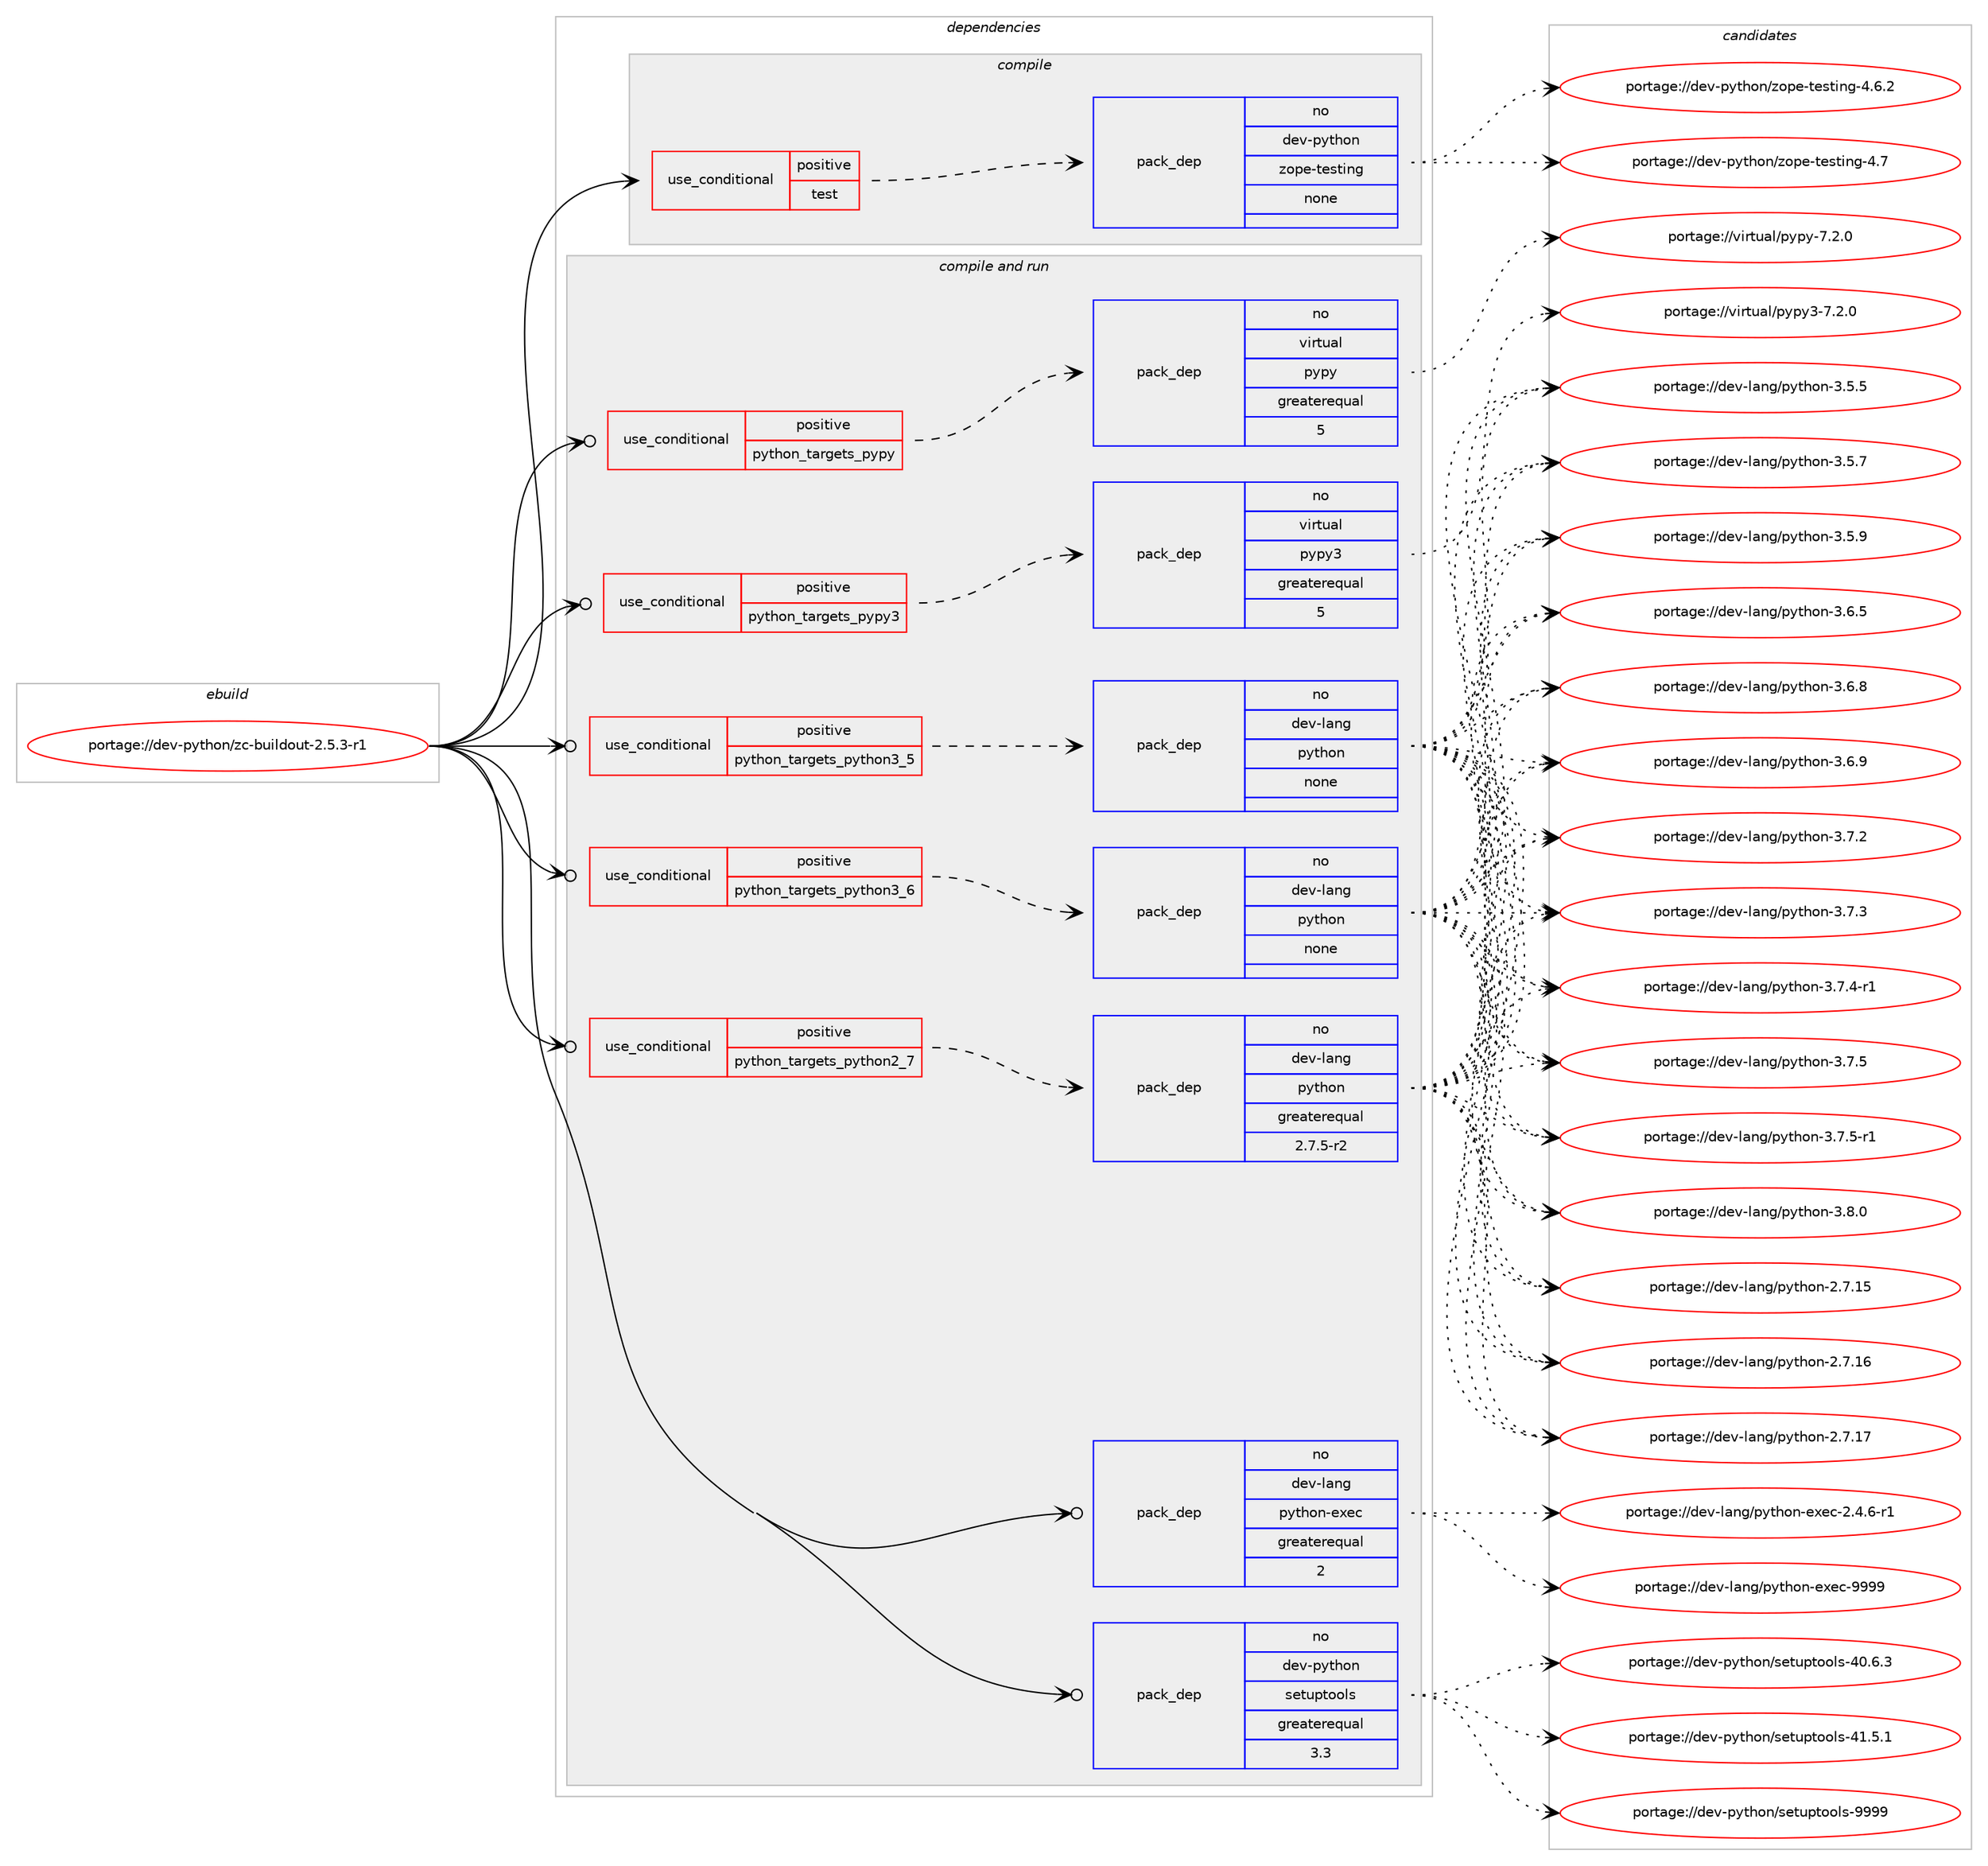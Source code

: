 digraph prolog {

# *************
# Graph options
# *************

newrank=true;
concentrate=true;
compound=true;
graph [rankdir=LR,fontname=Helvetica,fontsize=10,ranksep=1.5];#, ranksep=2.5, nodesep=0.2];
edge  [arrowhead=vee];
node  [fontname=Helvetica,fontsize=10];

# **********
# The ebuild
# **********

subgraph cluster_leftcol {
color=gray;
rank=same;
label=<<i>ebuild</i>>;
id [label="portage://dev-python/zc-buildout-2.5.3-r1", color=red, width=4, href="../dev-python/zc-buildout-2.5.3-r1.svg"];
}

# ****************
# The dependencies
# ****************

subgraph cluster_midcol {
color=gray;
label=<<i>dependencies</i>>;
subgraph cluster_compile {
fillcolor="#eeeeee";
style=filled;
label=<<i>compile</i>>;
subgraph cond41134 {
dependency180012 [label=<<TABLE BORDER="0" CELLBORDER="1" CELLSPACING="0" CELLPADDING="4"><TR><TD ROWSPAN="3" CELLPADDING="10">use_conditional</TD></TR><TR><TD>positive</TD></TR><TR><TD>test</TD></TR></TABLE>>, shape=none, color=red];
subgraph pack135467 {
dependency180013 [label=<<TABLE BORDER="0" CELLBORDER="1" CELLSPACING="0" CELLPADDING="4" WIDTH="220"><TR><TD ROWSPAN="6" CELLPADDING="30">pack_dep</TD></TR><TR><TD WIDTH="110">no</TD></TR><TR><TD>dev-python</TD></TR><TR><TD>zope-testing</TD></TR><TR><TD>none</TD></TR><TR><TD></TD></TR></TABLE>>, shape=none, color=blue];
}
dependency180012:e -> dependency180013:w [weight=20,style="dashed",arrowhead="vee"];
}
id:e -> dependency180012:w [weight=20,style="solid",arrowhead="vee"];
}
subgraph cluster_compileandrun {
fillcolor="#eeeeee";
style=filled;
label=<<i>compile and run</i>>;
subgraph cond41135 {
dependency180014 [label=<<TABLE BORDER="0" CELLBORDER="1" CELLSPACING="0" CELLPADDING="4"><TR><TD ROWSPAN="3" CELLPADDING="10">use_conditional</TD></TR><TR><TD>positive</TD></TR><TR><TD>python_targets_pypy</TD></TR></TABLE>>, shape=none, color=red];
subgraph pack135468 {
dependency180015 [label=<<TABLE BORDER="0" CELLBORDER="1" CELLSPACING="0" CELLPADDING="4" WIDTH="220"><TR><TD ROWSPAN="6" CELLPADDING="30">pack_dep</TD></TR><TR><TD WIDTH="110">no</TD></TR><TR><TD>virtual</TD></TR><TR><TD>pypy</TD></TR><TR><TD>greaterequal</TD></TR><TR><TD>5</TD></TR></TABLE>>, shape=none, color=blue];
}
dependency180014:e -> dependency180015:w [weight=20,style="dashed",arrowhead="vee"];
}
id:e -> dependency180014:w [weight=20,style="solid",arrowhead="odotvee"];
subgraph cond41136 {
dependency180016 [label=<<TABLE BORDER="0" CELLBORDER="1" CELLSPACING="0" CELLPADDING="4"><TR><TD ROWSPAN="3" CELLPADDING="10">use_conditional</TD></TR><TR><TD>positive</TD></TR><TR><TD>python_targets_pypy3</TD></TR></TABLE>>, shape=none, color=red];
subgraph pack135469 {
dependency180017 [label=<<TABLE BORDER="0" CELLBORDER="1" CELLSPACING="0" CELLPADDING="4" WIDTH="220"><TR><TD ROWSPAN="6" CELLPADDING="30">pack_dep</TD></TR><TR><TD WIDTH="110">no</TD></TR><TR><TD>virtual</TD></TR><TR><TD>pypy3</TD></TR><TR><TD>greaterequal</TD></TR><TR><TD>5</TD></TR></TABLE>>, shape=none, color=blue];
}
dependency180016:e -> dependency180017:w [weight=20,style="dashed",arrowhead="vee"];
}
id:e -> dependency180016:w [weight=20,style="solid",arrowhead="odotvee"];
subgraph cond41137 {
dependency180018 [label=<<TABLE BORDER="0" CELLBORDER="1" CELLSPACING="0" CELLPADDING="4"><TR><TD ROWSPAN="3" CELLPADDING="10">use_conditional</TD></TR><TR><TD>positive</TD></TR><TR><TD>python_targets_python2_7</TD></TR></TABLE>>, shape=none, color=red];
subgraph pack135470 {
dependency180019 [label=<<TABLE BORDER="0" CELLBORDER="1" CELLSPACING="0" CELLPADDING="4" WIDTH="220"><TR><TD ROWSPAN="6" CELLPADDING="30">pack_dep</TD></TR><TR><TD WIDTH="110">no</TD></TR><TR><TD>dev-lang</TD></TR><TR><TD>python</TD></TR><TR><TD>greaterequal</TD></TR><TR><TD>2.7.5-r2</TD></TR></TABLE>>, shape=none, color=blue];
}
dependency180018:e -> dependency180019:w [weight=20,style="dashed",arrowhead="vee"];
}
id:e -> dependency180018:w [weight=20,style="solid",arrowhead="odotvee"];
subgraph cond41138 {
dependency180020 [label=<<TABLE BORDER="0" CELLBORDER="1" CELLSPACING="0" CELLPADDING="4"><TR><TD ROWSPAN="3" CELLPADDING="10">use_conditional</TD></TR><TR><TD>positive</TD></TR><TR><TD>python_targets_python3_5</TD></TR></TABLE>>, shape=none, color=red];
subgraph pack135471 {
dependency180021 [label=<<TABLE BORDER="0" CELLBORDER="1" CELLSPACING="0" CELLPADDING="4" WIDTH="220"><TR><TD ROWSPAN="6" CELLPADDING="30">pack_dep</TD></TR><TR><TD WIDTH="110">no</TD></TR><TR><TD>dev-lang</TD></TR><TR><TD>python</TD></TR><TR><TD>none</TD></TR><TR><TD></TD></TR></TABLE>>, shape=none, color=blue];
}
dependency180020:e -> dependency180021:w [weight=20,style="dashed",arrowhead="vee"];
}
id:e -> dependency180020:w [weight=20,style="solid",arrowhead="odotvee"];
subgraph cond41139 {
dependency180022 [label=<<TABLE BORDER="0" CELLBORDER="1" CELLSPACING="0" CELLPADDING="4"><TR><TD ROWSPAN="3" CELLPADDING="10">use_conditional</TD></TR><TR><TD>positive</TD></TR><TR><TD>python_targets_python3_6</TD></TR></TABLE>>, shape=none, color=red];
subgraph pack135472 {
dependency180023 [label=<<TABLE BORDER="0" CELLBORDER="1" CELLSPACING="0" CELLPADDING="4" WIDTH="220"><TR><TD ROWSPAN="6" CELLPADDING="30">pack_dep</TD></TR><TR><TD WIDTH="110">no</TD></TR><TR><TD>dev-lang</TD></TR><TR><TD>python</TD></TR><TR><TD>none</TD></TR><TR><TD></TD></TR></TABLE>>, shape=none, color=blue];
}
dependency180022:e -> dependency180023:w [weight=20,style="dashed",arrowhead="vee"];
}
id:e -> dependency180022:w [weight=20,style="solid",arrowhead="odotvee"];
subgraph pack135473 {
dependency180024 [label=<<TABLE BORDER="0" CELLBORDER="1" CELLSPACING="0" CELLPADDING="4" WIDTH="220"><TR><TD ROWSPAN="6" CELLPADDING="30">pack_dep</TD></TR><TR><TD WIDTH="110">no</TD></TR><TR><TD>dev-lang</TD></TR><TR><TD>python-exec</TD></TR><TR><TD>greaterequal</TD></TR><TR><TD>2</TD></TR></TABLE>>, shape=none, color=blue];
}
id:e -> dependency180024:w [weight=20,style="solid",arrowhead="odotvee"];
subgraph pack135474 {
dependency180025 [label=<<TABLE BORDER="0" CELLBORDER="1" CELLSPACING="0" CELLPADDING="4" WIDTH="220"><TR><TD ROWSPAN="6" CELLPADDING="30">pack_dep</TD></TR><TR><TD WIDTH="110">no</TD></TR><TR><TD>dev-python</TD></TR><TR><TD>setuptools</TD></TR><TR><TD>greaterequal</TD></TR><TR><TD>3.3</TD></TR></TABLE>>, shape=none, color=blue];
}
id:e -> dependency180025:w [weight=20,style="solid",arrowhead="odotvee"];
}
subgraph cluster_run {
fillcolor="#eeeeee";
style=filled;
label=<<i>run</i>>;
}
}

# **************
# The candidates
# **************

subgraph cluster_choices {
rank=same;
color=gray;
label=<<i>candidates</i>>;

subgraph choice135467 {
color=black;
nodesep=1;
choiceportage100101118451121211161041111104712211111210145116101115116105110103455246544650 [label="portage://dev-python/zope-testing-4.6.2", color=red, width=4,href="../dev-python/zope-testing-4.6.2.svg"];
choiceportage10010111845112121116104111110471221111121014511610111511610511010345524655 [label="portage://dev-python/zope-testing-4.7", color=red, width=4,href="../dev-python/zope-testing-4.7.svg"];
dependency180013:e -> choiceportage100101118451121211161041111104712211111210145116101115116105110103455246544650:w [style=dotted,weight="100"];
dependency180013:e -> choiceportage10010111845112121116104111110471221111121014511610111511610511010345524655:w [style=dotted,weight="100"];
}
subgraph choice135468 {
color=black;
nodesep=1;
choiceportage1181051141161179710847112121112121455546504648 [label="portage://virtual/pypy-7.2.0", color=red, width=4,href="../virtual/pypy-7.2.0.svg"];
dependency180015:e -> choiceportage1181051141161179710847112121112121455546504648:w [style=dotted,weight="100"];
}
subgraph choice135469 {
color=black;
nodesep=1;
choiceportage118105114116117971084711212111212151455546504648 [label="portage://virtual/pypy3-7.2.0", color=red, width=4,href="../virtual/pypy3-7.2.0.svg"];
dependency180017:e -> choiceportage118105114116117971084711212111212151455546504648:w [style=dotted,weight="100"];
}
subgraph choice135470 {
color=black;
nodesep=1;
choiceportage10010111845108971101034711212111610411111045504655464953 [label="portage://dev-lang/python-2.7.15", color=red, width=4,href="../dev-lang/python-2.7.15.svg"];
choiceportage10010111845108971101034711212111610411111045504655464954 [label="portage://dev-lang/python-2.7.16", color=red, width=4,href="../dev-lang/python-2.7.16.svg"];
choiceportage10010111845108971101034711212111610411111045504655464955 [label="portage://dev-lang/python-2.7.17", color=red, width=4,href="../dev-lang/python-2.7.17.svg"];
choiceportage100101118451089711010347112121116104111110455146534653 [label="portage://dev-lang/python-3.5.5", color=red, width=4,href="../dev-lang/python-3.5.5.svg"];
choiceportage100101118451089711010347112121116104111110455146534655 [label="portage://dev-lang/python-3.5.7", color=red, width=4,href="../dev-lang/python-3.5.7.svg"];
choiceportage100101118451089711010347112121116104111110455146534657 [label="portage://dev-lang/python-3.5.9", color=red, width=4,href="../dev-lang/python-3.5.9.svg"];
choiceportage100101118451089711010347112121116104111110455146544653 [label="portage://dev-lang/python-3.6.5", color=red, width=4,href="../dev-lang/python-3.6.5.svg"];
choiceportage100101118451089711010347112121116104111110455146544656 [label="portage://dev-lang/python-3.6.8", color=red, width=4,href="../dev-lang/python-3.6.8.svg"];
choiceportage100101118451089711010347112121116104111110455146544657 [label="portage://dev-lang/python-3.6.9", color=red, width=4,href="../dev-lang/python-3.6.9.svg"];
choiceportage100101118451089711010347112121116104111110455146554650 [label="portage://dev-lang/python-3.7.2", color=red, width=4,href="../dev-lang/python-3.7.2.svg"];
choiceportage100101118451089711010347112121116104111110455146554651 [label="portage://dev-lang/python-3.7.3", color=red, width=4,href="../dev-lang/python-3.7.3.svg"];
choiceportage1001011184510897110103471121211161041111104551465546524511449 [label="portage://dev-lang/python-3.7.4-r1", color=red, width=4,href="../dev-lang/python-3.7.4-r1.svg"];
choiceportage100101118451089711010347112121116104111110455146554653 [label="portage://dev-lang/python-3.7.5", color=red, width=4,href="../dev-lang/python-3.7.5.svg"];
choiceportage1001011184510897110103471121211161041111104551465546534511449 [label="portage://dev-lang/python-3.7.5-r1", color=red, width=4,href="../dev-lang/python-3.7.5-r1.svg"];
choiceportage100101118451089711010347112121116104111110455146564648 [label="portage://dev-lang/python-3.8.0", color=red, width=4,href="../dev-lang/python-3.8.0.svg"];
dependency180019:e -> choiceportage10010111845108971101034711212111610411111045504655464953:w [style=dotted,weight="100"];
dependency180019:e -> choiceportage10010111845108971101034711212111610411111045504655464954:w [style=dotted,weight="100"];
dependency180019:e -> choiceportage10010111845108971101034711212111610411111045504655464955:w [style=dotted,weight="100"];
dependency180019:e -> choiceportage100101118451089711010347112121116104111110455146534653:w [style=dotted,weight="100"];
dependency180019:e -> choiceportage100101118451089711010347112121116104111110455146534655:w [style=dotted,weight="100"];
dependency180019:e -> choiceportage100101118451089711010347112121116104111110455146534657:w [style=dotted,weight="100"];
dependency180019:e -> choiceportage100101118451089711010347112121116104111110455146544653:w [style=dotted,weight="100"];
dependency180019:e -> choiceportage100101118451089711010347112121116104111110455146544656:w [style=dotted,weight="100"];
dependency180019:e -> choiceportage100101118451089711010347112121116104111110455146544657:w [style=dotted,weight="100"];
dependency180019:e -> choiceportage100101118451089711010347112121116104111110455146554650:w [style=dotted,weight="100"];
dependency180019:e -> choiceportage100101118451089711010347112121116104111110455146554651:w [style=dotted,weight="100"];
dependency180019:e -> choiceportage1001011184510897110103471121211161041111104551465546524511449:w [style=dotted,weight="100"];
dependency180019:e -> choiceportage100101118451089711010347112121116104111110455146554653:w [style=dotted,weight="100"];
dependency180019:e -> choiceportage1001011184510897110103471121211161041111104551465546534511449:w [style=dotted,weight="100"];
dependency180019:e -> choiceportage100101118451089711010347112121116104111110455146564648:w [style=dotted,weight="100"];
}
subgraph choice135471 {
color=black;
nodesep=1;
choiceportage10010111845108971101034711212111610411111045504655464953 [label="portage://dev-lang/python-2.7.15", color=red, width=4,href="../dev-lang/python-2.7.15.svg"];
choiceportage10010111845108971101034711212111610411111045504655464954 [label="portage://dev-lang/python-2.7.16", color=red, width=4,href="../dev-lang/python-2.7.16.svg"];
choiceportage10010111845108971101034711212111610411111045504655464955 [label="portage://dev-lang/python-2.7.17", color=red, width=4,href="../dev-lang/python-2.7.17.svg"];
choiceportage100101118451089711010347112121116104111110455146534653 [label="portage://dev-lang/python-3.5.5", color=red, width=4,href="../dev-lang/python-3.5.5.svg"];
choiceportage100101118451089711010347112121116104111110455146534655 [label="portage://dev-lang/python-3.5.7", color=red, width=4,href="../dev-lang/python-3.5.7.svg"];
choiceportage100101118451089711010347112121116104111110455146534657 [label="portage://dev-lang/python-3.5.9", color=red, width=4,href="../dev-lang/python-3.5.9.svg"];
choiceportage100101118451089711010347112121116104111110455146544653 [label="portage://dev-lang/python-3.6.5", color=red, width=4,href="../dev-lang/python-3.6.5.svg"];
choiceportage100101118451089711010347112121116104111110455146544656 [label="portage://dev-lang/python-3.6.8", color=red, width=4,href="../dev-lang/python-3.6.8.svg"];
choiceportage100101118451089711010347112121116104111110455146544657 [label="portage://dev-lang/python-3.6.9", color=red, width=4,href="../dev-lang/python-3.6.9.svg"];
choiceportage100101118451089711010347112121116104111110455146554650 [label="portage://dev-lang/python-3.7.2", color=red, width=4,href="../dev-lang/python-3.7.2.svg"];
choiceportage100101118451089711010347112121116104111110455146554651 [label="portage://dev-lang/python-3.7.3", color=red, width=4,href="../dev-lang/python-3.7.3.svg"];
choiceportage1001011184510897110103471121211161041111104551465546524511449 [label="portage://dev-lang/python-3.7.4-r1", color=red, width=4,href="../dev-lang/python-3.7.4-r1.svg"];
choiceportage100101118451089711010347112121116104111110455146554653 [label="portage://dev-lang/python-3.7.5", color=red, width=4,href="../dev-lang/python-3.7.5.svg"];
choiceportage1001011184510897110103471121211161041111104551465546534511449 [label="portage://dev-lang/python-3.7.5-r1", color=red, width=4,href="../dev-lang/python-3.7.5-r1.svg"];
choiceportage100101118451089711010347112121116104111110455146564648 [label="portage://dev-lang/python-3.8.0", color=red, width=4,href="../dev-lang/python-3.8.0.svg"];
dependency180021:e -> choiceportage10010111845108971101034711212111610411111045504655464953:w [style=dotted,weight="100"];
dependency180021:e -> choiceportage10010111845108971101034711212111610411111045504655464954:w [style=dotted,weight="100"];
dependency180021:e -> choiceportage10010111845108971101034711212111610411111045504655464955:w [style=dotted,weight="100"];
dependency180021:e -> choiceportage100101118451089711010347112121116104111110455146534653:w [style=dotted,weight="100"];
dependency180021:e -> choiceportage100101118451089711010347112121116104111110455146534655:w [style=dotted,weight="100"];
dependency180021:e -> choiceportage100101118451089711010347112121116104111110455146534657:w [style=dotted,weight="100"];
dependency180021:e -> choiceportage100101118451089711010347112121116104111110455146544653:w [style=dotted,weight="100"];
dependency180021:e -> choiceportage100101118451089711010347112121116104111110455146544656:w [style=dotted,weight="100"];
dependency180021:e -> choiceportage100101118451089711010347112121116104111110455146544657:w [style=dotted,weight="100"];
dependency180021:e -> choiceportage100101118451089711010347112121116104111110455146554650:w [style=dotted,weight="100"];
dependency180021:e -> choiceportage100101118451089711010347112121116104111110455146554651:w [style=dotted,weight="100"];
dependency180021:e -> choiceportage1001011184510897110103471121211161041111104551465546524511449:w [style=dotted,weight="100"];
dependency180021:e -> choiceportage100101118451089711010347112121116104111110455146554653:w [style=dotted,weight="100"];
dependency180021:e -> choiceportage1001011184510897110103471121211161041111104551465546534511449:w [style=dotted,weight="100"];
dependency180021:e -> choiceportage100101118451089711010347112121116104111110455146564648:w [style=dotted,weight="100"];
}
subgraph choice135472 {
color=black;
nodesep=1;
choiceportage10010111845108971101034711212111610411111045504655464953 [label="portage://dev-lang/python-2.7.15", color=red, width=4,href="../dev-lang/python-2.7.15.svg"];
choiceportage10010111845108971101034711212111610411111045504655464954 [label="portage://dev-lang/python-2.7.16", color=red, width=4,href="../dev-lang/python-2.7.16.svg"];
choiceportage10010111845108971101034711212111610411111045504655464955 [label="portage://dev-lang/python-2.7.17", color=red, width=4,href="../dev-lang/python-2.7.17.svg"];
choiceportage100101118451089711010347112121116104111110455146534653 [label="portage://dev-lang/python-3.5.5", color=red, width=4,href="../dev-lang/python-3.5.5.svg"];
choiceportage100101118451089711010347112121116104111110455146534655 [label="portage://dev-lang/python-3.5.7", color=red, width=4,href="../dev-lang/python-3.5.7.svg"];
choiceportage100101118451089711010347112121116104111110455146534657 [label="portage://dev-lang/python-3.5.9", color=red, width=4,href="../dev-lang/python-3.5.9.svg"];
choiceportage100101118451089711010347112121116104111110455146544653 [label="portage://dev-lang/python-3.6.5", color=red, width=4,href="../dev-lang/python-3.6.5.svg"];
choiceportage100101118451089711010347112121116104111110455146544656 [label="portage://dev-lang/python-3.6.8", color=red, width=4,href="../dev-lang/python-3.6.8.svg"];
choiceportage100101118451089711010347112121116104111110455146544657 [label="portage://dev-lang/python-3.6.9", color=red, width=4,href="../dev-lang/python-3.6.9.svg"];
choiceportage100101118451089711010347112121116104111110455146554650 [label="portage://dev-lang/python-3.7.2", color=red, width=4,href="../dev-lang/python-3.7.2.svg"];
choiceportage100101118451089711010347112121116104111110455146554651 [label="portage://dev-lang/python-3.7.3", color=red, width=4,href="../dev-lang/python-3.7.3.svg"];
choiceportage1001011184510897110103471121211161041111104551465546524511449 [label="portage://dev-lang/python-3.7.4-r1", color=red, width=4,href="../dev-lang/python-3.7.4-r1.svg"];
choiceportage100101118451089711010347112121116104111110455146554653 [label="portage://dev-lang/python-3.7.5", color=red, width=4,href="../dev-lang/python-3.7.5.svg"];
choiceportage1001011184510897110103471121211161041111104551465546534511449 [label="portage://dev-lang/python-3.7.5-r1", color=red, width=4,href="../dev-lang/python-3.7.5-r1.svg"];
choiceportage100101118451089711010347112121116104111110455146564648 [label="portage://dev-lang/python-3.8.0", color=red, width=4,href="../dev-lang/python-3.8.0.svg"];
dependency180023:e -> choiceportage10010111845108971101034711212111610411111045504655464953:w [style=dotted,weight="100"];
dependency180023:e -> choiceportage10010111845108971101034711212111610411111045504655464954:w [style=dotted,weight="100"];
dependency180023:e -> choiceportage10010111845108971101034711212111610411111045504655464955:w [style=dotted,weight="100"];
dependency180023:e -> choiceportage100101118451089711010347112121116104111110455146534653:w [style=dotted,weight="100"];
dependency180023:e -> choiceportage100101118451089711010347112121116104111110455146534655:w [style=dotted,weight="100"];
dependency180023:e -> choiceportage100101118451089711010347112121116104111110455146534657:w [style=dotted,weight="100"];
dependency180023:e -> choiceportage100101118451089711010347112121116104111110455146544653:w [style=dotted,weight="100"];
dependency180023:e -> choiceportage100101118451089711010347112121116104111110455146544656:w [style=dotted,weight="100"];
dependency180023:e -> choiceportage100101118451089711010347112121116104111110455146544657:w [style=dotted,weight="100"];
dependency180023:e -> choiceportage100101118451089711010347112121116104111110455146554650:w [style=dotted,weight="100"];
dependency180023:e -> choiceportage100101118451089711010347112121116104111110455146554651:w [style=dotted,weight="100"];
dependency180023:e -> choiceportage1001011184510897110103471121211161041111104551465546524511449:w [style=dotted,weight="100"];
dependency180023:e -> choiceportage100101118451089711010347112121116104111110455146554653:w [style=dotted,weight="100"];
dependency180023:e -> choiceportage1001011184510897110103471121211161041111104551465546534511449:w [style=dotted,weight="100"];
dependency180023:e -> choiceportage100101118451089711010347112121116104111110455146564648:w [style=dotted,weight="100"];
}
subgraph choice135473 {
color=black;
nodesep=1;
choiceportage10010111845108971101034711212111610411111045101120101994550465246544511449 [label="portage://dev-lang/python-exec-2.4.6-r1", color=red, width=4,href="../dev-lang/python-exec-2.4.6-r1.svg"];
choiceportage10010111845108971101034711212111610411111045101120101994557575757 [label="portage://dev-lang/python-exec-9999", color=red, width=4,href="../dev-lang/python-exec-9999.svg"];
dependency180024:e -> choiceportage10010111845108971101034711212111610411111045101120101994550465246544511449:w [style=dotted,weight="100"];
dependency180024:e -> choiceportage10010111845108971101034711212111610411111045101120101994557575757:w [style=dotted,weight="100"];
}
subgraph choice135474 {
color=black;
nodesep=1;
choiceportage100101118451121211161041111104711510111611711211611111110811545524846544651 [label="portage://dev-python/setuptools-40.6.3", color=red, width=4,href="../dev-python/setuptools-40.6.3.svg"];
choiceportage100101118451121211161041111104711510111611711211611111110811545524946534649 [label="portage://dev-python/setuptools-41.5.1", color=red, width=4,href="../dev-python/setuptools-41.5.1.svg"];
choiceportage10010111845112121116104111110471151011161171121161111111081154557575757 [label="portage://dev-python/setuptools-9999", color=red, width=4,href="../dev-python/setuptools-9999.svg"];
dependency180025:e -> choiceportage100101118451121211161041111104711510111611711211611111110811545524846544651:w [style=dotted,weight="100"];
dependency180025:e -> choiceportage100101118451121211161041111104711510111611711211611111110811545524946534649:w [style=dotted,weight="100"];
dependency180025:e -> choiceportage10010111845112121116104111110471151011161171121161111111081154557575757:w [style=dotted,weight="100"];
}
}

}
